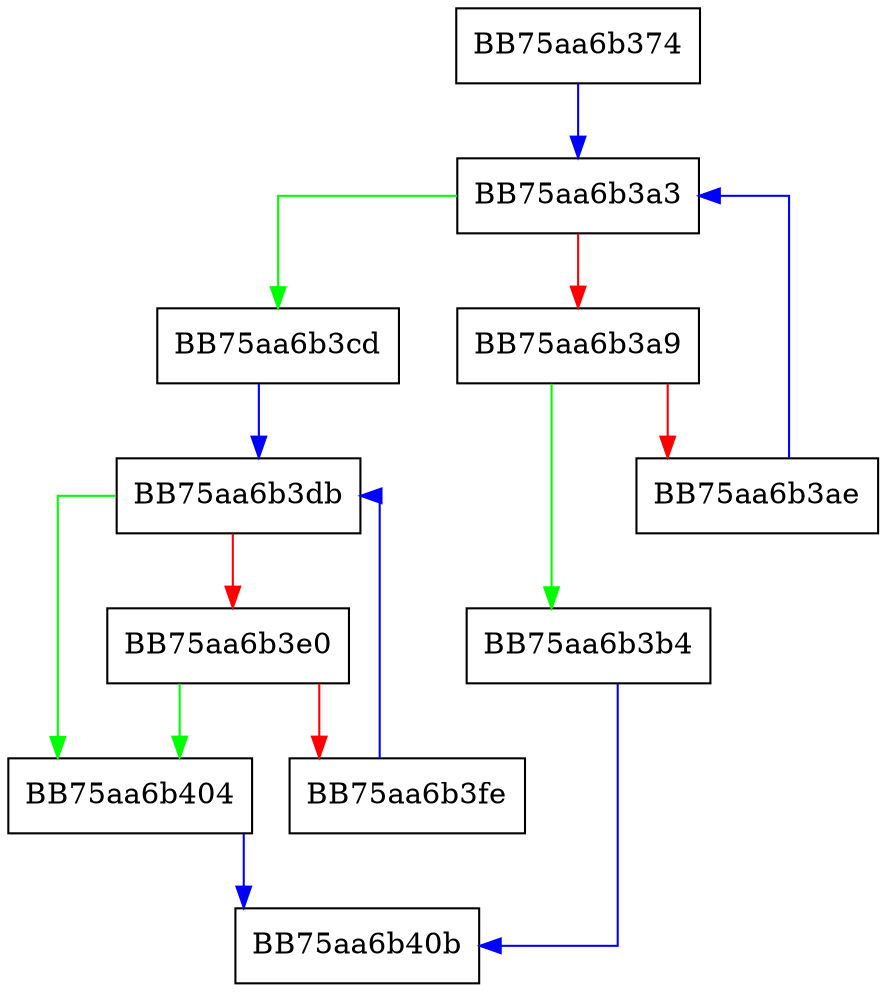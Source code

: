 digraph searchAttributeInElement {
  node [shape="box"];
  graph [splines=ortho];
  BB75aa6b374 -> BB75aa6b3a3 [color="blue"];
  BB75aa6b3a3 -> BB75aa6b3cd [color="green"];
  BB75aa6b3a3 -> BB75aa6b3a9 [color="red"];
  BB75aa6b3a9 -> BB75aa6b3b4 [color="green"];
  BB75aa6b3a9 -> BB75aa6b3ae [color="red"];
  BB75aa6b3ae -> BB75aa6b3a3 [color="blue"];
  BB75aa6b3b4 -> BB75aa6b40b [color="blue"];
  BB75aa6b3cd -> BB75aa6b3db [color="blue"];
  BB75aa6b3db -> BB75aa6b404 [color="green"];
  BB75aa6b3db -> BB75aa6b3e0 [color="red"];
  BB75aa6b3e0 -> BB75aa6b404 [color="green"];
  BB75aa6b3e0 -> BB75aa6b3fe [color="red"];
  BB75aa6b3fe -> BB75aa6b3db [color="blue"];
  BB75aa6b404 -> BB75aa6b40b [color="blue"];
}